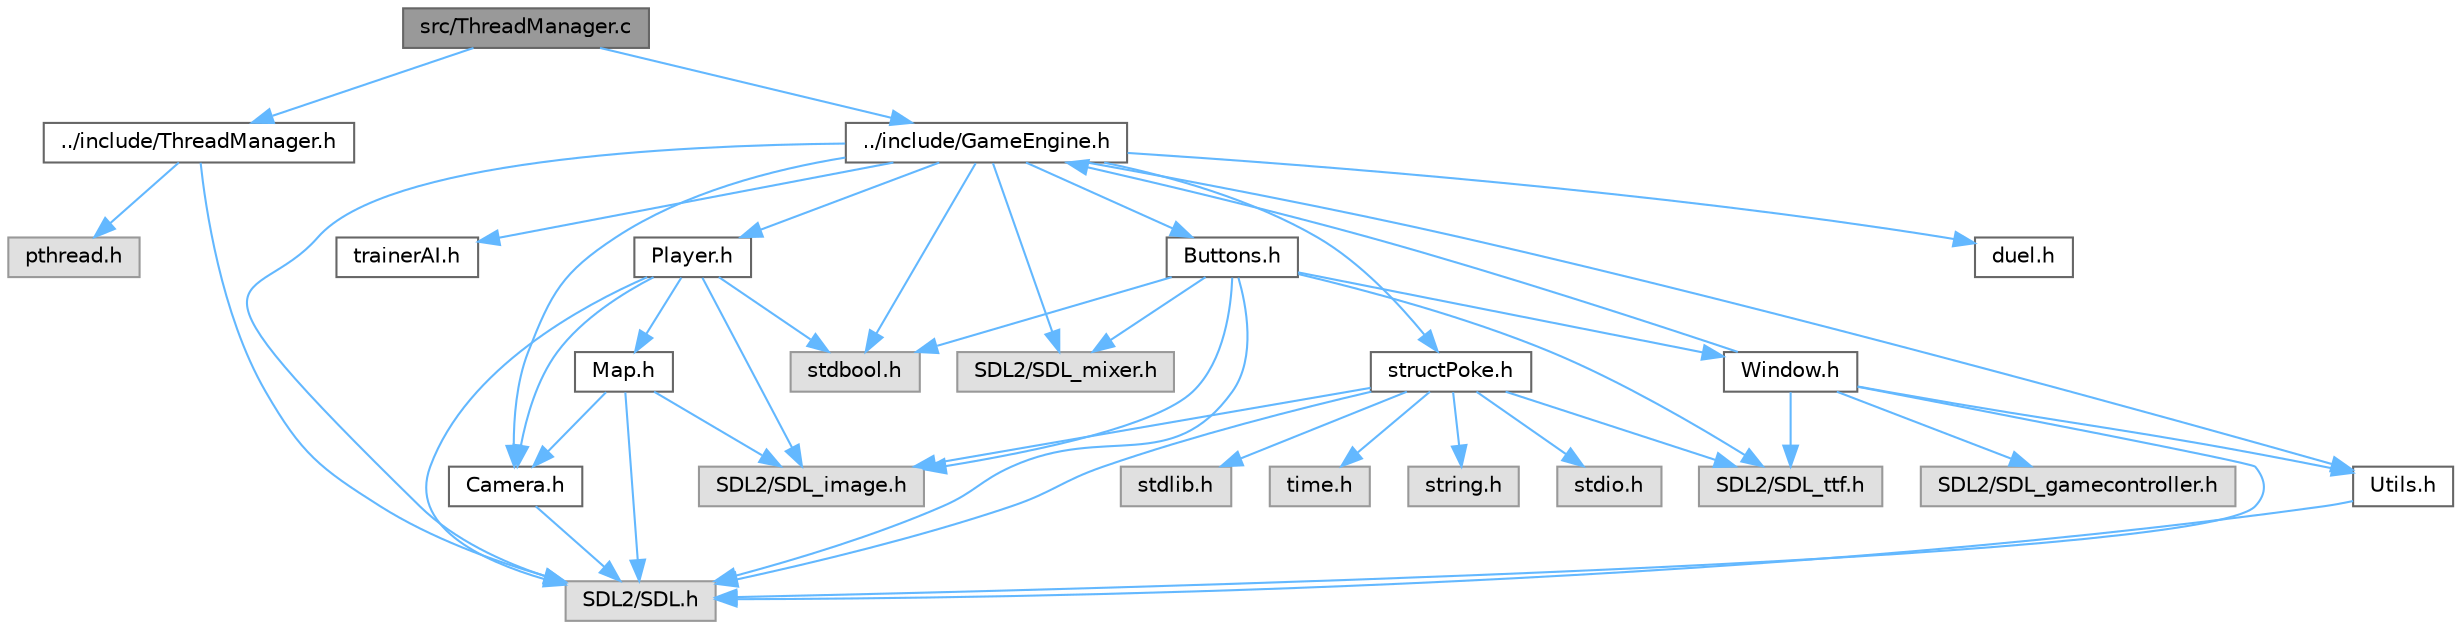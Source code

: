 digraph "src/ThreadManager.c"
{
 // LATEX_PDF_SIZE
  bgcolor="transparent";
  edge [fontname=Helvetica,fontsize=10,labelfontname=Helvetica,labelfontsize=10];
  node [fontname=Helvetica,fontsize=10,shape=box,height=0.2,width=0.4];
  Node1 [id="Node000001",label="src/ThreadManager.c",height=0.2,width=0.4,color="gray40", fillcolor="grey60", style="filled", fontcolor="black",tooltip=" "];
  Node1 -> Node2 [id="edge1_Node000001_Node000002",color="steelblue1",style="solid",tooltip=" "];
  Node2 [id="Node000002",label="../include/ThreadManager.h",height=0.2,width=0.4,color="grey40", fillcolor="white", style="filled",URL="$d0/daa/ThreadManager_8h.html",tooltip=" "];
  Node2 -> Node3 [id="edge2_Node000002_Node000003",color="steelblue1",style="solid",tooltip=" "];
  Node3 [id="Node000003",label="pthread.h",height=0.2,width=0.4,color="grey60", fillcolor="#E0E0E0", style="filled",tooltip=" "];
  Node2 -> Node4 [id="edge3_Node000002_Node000004",color="steelblue1",style="solid",tooltip=" "];
  Node4 [id="Node000004",label="SDL2/SDL.h",height=0.2,width=0.4,color="grey60", fillcolor="#E0E0E0", style="filled",tooltip=" "];
  Node1 -> Node5 [id="edge4_Node000001_Node000005",color="steelblue1",style="solid",tooltip=" "];
  Node5 [id="Node000005",label="../include/GameEngine.h",height=0.2,width=0.4,color="grey40", fillcolor="white", style="filled",URL="$d7/d1f/GameEngine_8h.html",tooltip="Définition et gestion du moteur de jeu."];
  Node5 -> Node4 [id="edge5_Node000005_Node000004",color="steelblue1",style="solid",tooltip=" "];
  Node5 -> Node6 [id="edge6_Node000005_Node000006",color="steelblue1",style="solid",tooltip=" "];
  Node6 [id="Node000006",label="SDL2/SDL_mixer.h",height=0.2,width=0.4,color="grey60", fillcolor="#E0E0E0", style="filled",tooltip=" "];
  Node5 -> Node7 [id="edge7_Node000005_Node000007",color="steelblue1",style="solid",tooltip=" "];
  Node7 [id="Node000007",label="stdbool.h",height=0.2,width=0.4,color="grey60", fillcolor="#E0E0E0", style="filled",tooltip=" "];
  Node5 -> Node8 [id="edge8_Node000005_Node000008",color="steelblue1",style="solid",tooltip=" "];
  Node8 [id="Node000008",label="structPoke.h",height=0.2,width=0.4,color="grey40", fillcolor="white", style="filled",URL="$da/d71/structPoke_8h.html",tooltip=" "];
  Node8 -> Node9 [id="edge9_Node000008_Node000009",color="steelblue1",style="solid",tooltip=" "];
  Node9 [id="Node000009",label="stdio.h",height=0.2,width=0.4,color="grey60", fillcolor="#E0E0E0", style="filled",tooltip=" "];
  Node8 -> Node10 [id="edge10_Node000008_Node000010",color="steelblue1",style="solid",tooltip=" "];
  Node10 [id="Node000010",label="stdlib.h",height=0.2,width=0.4,color="grey60", fillcolor="#E0E0E0", style="filled",tooltip=" "];
  Node8 -> Node11 [id="edge11_Node000008_Node000011",color="steelblue1",style="solid",tooltip=" "];
  Node11 [id="Node000011",label="time.h",height=0.2,width=0.4,color="grey60", fillcolor="#E0E0E0", style="filled",tooltip=" "];
  Node8 -> Node12 [id="edge12_Node000008_Node000012",color="steelblue1",style="solid",tooltip=" "];
  Node12 [id="Node000012",label="string.h",height=0.2,width=0.4,color="grey60", fillcolor="#E0E0E0", style="filled",tooltip=" "];
  Node8 -> Node4 [id="edge13_Node000008_Node000004",color="steelblue1",style="solid",tooltip=" "];
  Node8 -> Node13 [id="edge14_Node000008_Node000013",color="steelblue1",style="solid",tooltip=" "];
  Node13 [id="Node000013",label="SDL2/SDL_image.h",height=0.2,width=0.4,color="grey60", fillcolor="#E0E0E0", style="filled",tooltip=" "];
  Node8 -> Node14 [id="edge15_Node000008_Node000014",color="steelblue1",style="solid",tooltip=" "];
  Node14 [id="Node000014",label="SDL2/SDL_ttf.h",height=0.2,width=0.4,color="grey60", fillcolor="#E0E0E0", style="filled",tooltip=" "];
  Node5 -> Node15 [id="edge16_Node000005_Node000015",color="steelblue1",style="solid",tooltip=" "];
  Node15 [id="Node000015",label="duel.h",height=0.2,width=0.4,color="grey40", fillcolor="white", style="filled",URL="$d6/d8e/duel_8h.html",tooltip="Gestion des duels dans le style de \"Pokémon\" : système de tour par tour avec 2 équipes opposées."];
  Node5 -> Node16 [id="edge17_Node000005_Node000016",color="steelblue1",style="solid",tooltip=" "];
  Node16 [id="Node000016",label="trainerAI.h",height=0.2,width=0.4,color="grey40", fillcolor="white", style="filled",URL="$df/d27/trainerAI_8h.html",tooltip=" "];
  Node5 -> Node17 [id="edge18_Node000005_Node000017",color="steelblue1",style="solid",tooltip=" "];
  Node17 [id="Node000017",label="Camera.h",height=0.2,width=0.4,color="grey40", fillcolor="white", style="filled",URL="$dd/de4/Camera_8h.html",tooltip="Gestion de la caméra pour le défilement de la vue du jeu."];
  Node17 -> Node4 [id="edge19_Node000017_Node000004",color="steelblue1",style="solid",tooltip=" "];
  Node5 -> Node18 [id="edge20_Node000005_Node000018",color="steelblue1",style="solid",tooltip=" "];
  Node18 [id="Node000018",label="Player.h",height=0.2,width=0.4,color="grey40", fillcolor="white", style="filled",URL="$da/dbf/Player_8h.html",tooltip=" "];
  Node18 -> Node4 [id="edge21_Node000018_Node000004",color="steelblue1",style="solid",tooltip=" "];
  Node18 -> Node13 [id="edge22_Node000018_Node000013",color="steelblue1",style="solid",tooltip=" "];
  Node18 -> Node19 [id="edge23_Node000018_Node000019",color="steelblue1",style="solid",tooltip=" "];
  Node19 [id="Node000019",label="Map.h",height=0.2,width=0.4,color="grey40", fillcolor="white", style="filled",URL="$df/d79/Map_8h.html",tooltip=" "];
  Node19 -> Node4 [id="edge24_Node000019_Node000004",color="steelblue1",style="solid",tooltip=" "];
  Node19 -> Node13 [id="edge25_Node000019_Node000013",color="steelblue1",style="solid",tooltip=" "];
  Node19 -> Node17 [id="edge26_Node000019_Node000017",color="steelblue1",style="solid",tooltip=" "];
  Node18 -> Node17 [id="edge27_Node000018_Node000017",color="steelblue1",style="solid",tooltip=" "];
  Node18 -> Node7 [id="edge28_Node000018_Node000007",color="steelblue1",style="solid",tooltip=" "];
  Node5 -> Node20 [id="edge29_Node000005_Node000020",color="steelblue1",style="solid",tooltip=" "];
  Node20 [id="Node000020",label="Utils.h",height=0.2,width=0.4,color="grey40", fillcolor="white", style="filled",URL="$d9/ded/Utils_8h.html",tooltip="Fonctions utilitaires pour l'application."];
  Node20 -> Node4 [id="edge30_Node000020_Node000004",color="steelblue1",style="solid",tooltip=" "];
  Node5 -> Node21 [id="edge31_Node000005_Node000021",color="steelblue1",style="solid",tooltip=" "];
  Node21 [id="Node000021",label="Buttons.h",height=0.2,width=0.4,color="grey40", fillcolor="white", style="filled",URL="$d3/d70/Buttons_8h.html",tooltip="Gestion des boutons et curseurs pour l'application."];
  Node21 -> Node4 [id="edge32_Node000021_Node000004",color="steelblue1",style="solid",tooltip=" "];
  Node21 -> Node13 [id="edge33_Node000021_Node000013",color="steelblue1",style="solid",tooltip=" "];
  Node21 -> Node14 [id="edge34_Node000021_Node000014",color="steelblue1",style="solid",tooltip=" "];
  Node21 -> Node6 [id="edge35_Node000021_Node000006",color="steelblue1",style="solid",tooltip=" "];
  Node21 -> Node7 [id="edge36_Node000021_Node000007",color="steelblue1",style="solid",tooltip=" "];
  Node21 -> Node22 [id="edge37_Node000021_Node000022",color="steelblue1",style="solid",tooltip=" "];
  Node22 [id="Node000022",label="Window.h",height=0.2,width=0.4,color="grey40", fillcolor="white", style="filled",URL="$d3/ded/Window_8h.html",tooltip="Définition et gestion de la fenêtre principale de l'application."];
  Node22 -> Node4 [id="edge38_Node000022_Node000004",color="steelblue1",style="solid",tooltip=" "];
  Node22 -> Node14 [id="edge39_Node000022_Node000014",color="steelblue1",style="solid",tooltip=" "];
  Node22 -> Node23 [id="edge40_Node000022_Node000023",color="steelblue1",style="solid",tooltip=" "];
  Node23 [id="Node000023",label="SDL2/SDL_gamecontroller.h",height=0.2,width=0.4,color="grey60", fillcolor="#E0E0E0", style="filled",tooltip=" "];
  Node22 -> Node5 [id="edge41_Node000022_Node000005",color="steelblue1",style="solid",tooltip=" "];
  Node22 -> Node20 [id="edge42_Node000022_Node000020",color="steelblue1",style="solid",tooltip=" "];
}
